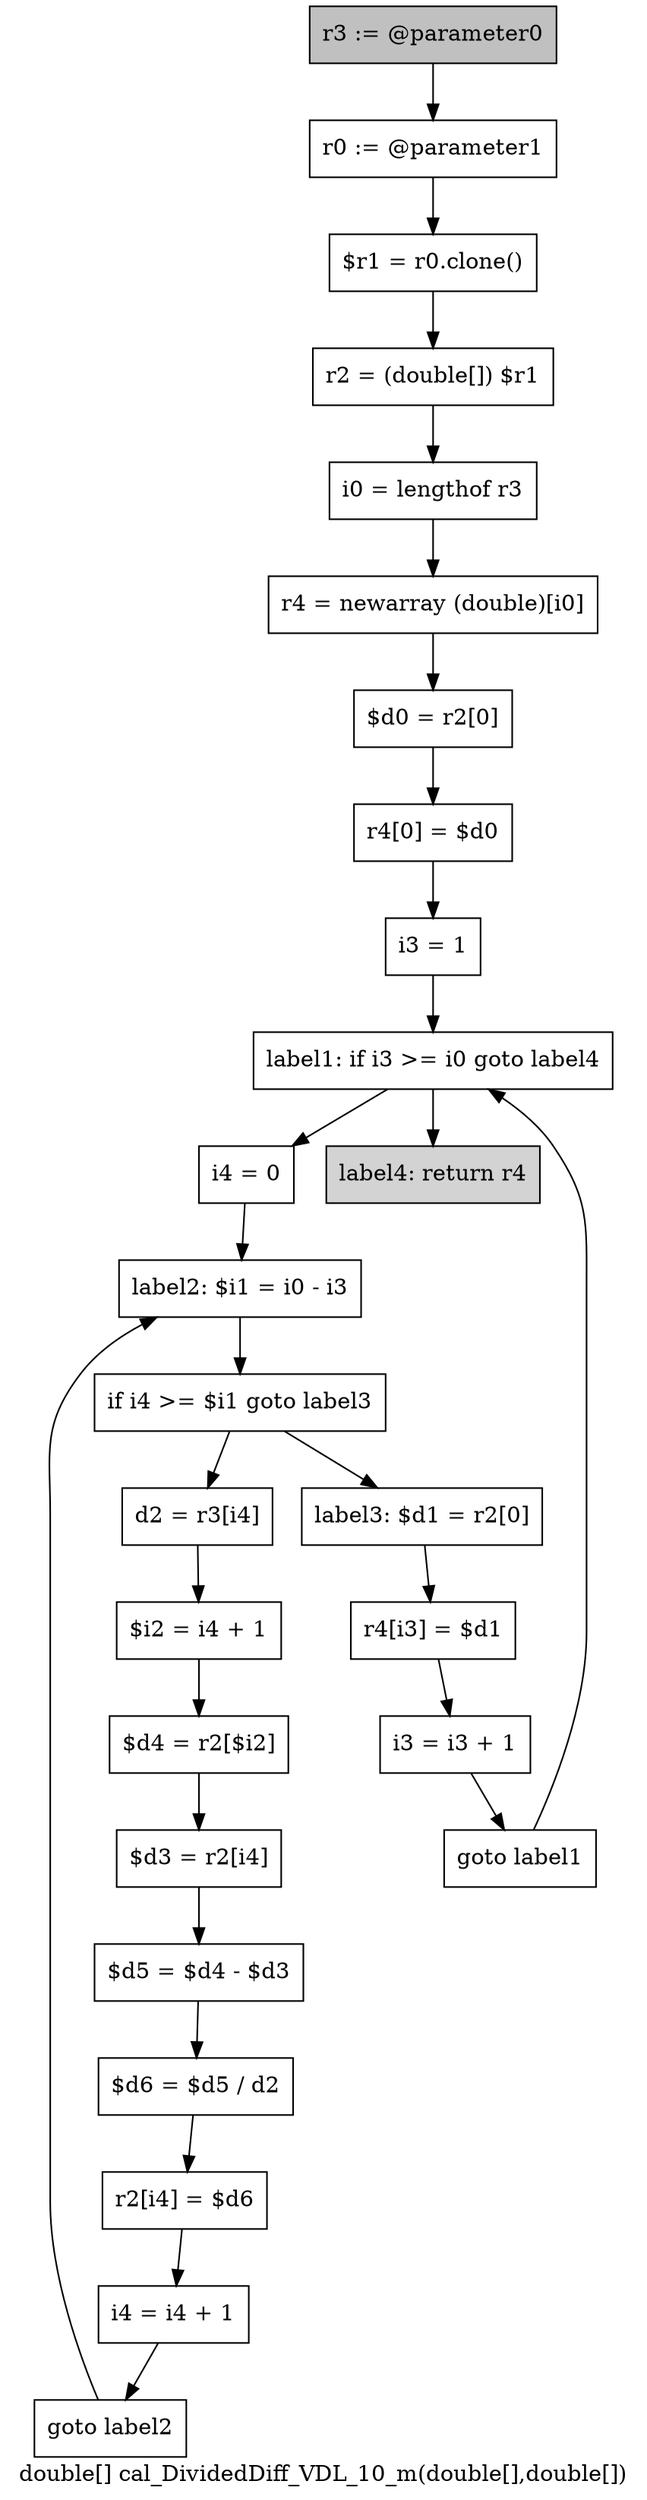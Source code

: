 digraph "double[] cal_DividedDiff_VDL_10_m(double[],double[])" {
    label="double[] cal_DividedDiff_VDL_10_m(double[],double[])";
    node [shape=box];
    "0" [style=filled,fillcolor=gray,label="r3 := @parameter0",];
    "1" [label="r0 := @parameter1",];
    "0"->"1";
    "2" [label="$r1 = r0.clone()",];
    "1"->"2";
    "3" [label="r2 = (double[]) $r1",];
    "2"->"3";
    "4" [label="i0 = lengthof r3",];
    "3"->"4";
    "5" [label="r4 = newarray (double)[i0]",];
    "4"->"5";
    "6" [label="$d0 = r2[0]",];
    "5"->"6";
    "7" [label="r4[0] = $d0",];
    "6"->"7";
    "8" [label="i3 = 1",];
    "7"->"8";
    "9" [label="label1: if i3 >= i0 goto label4",];
    "8"->"9";
    "10" [label="i4 = 0",];
    "9"->"10";
    "26" [style=filled,fillcolor=lightgray,label="label4: return r4",];
    "9"->"26";
    "11" [label="label2: $i1 = i0 - i3",];
    "10"->"11";
    "12" [label="if i4 >= $i1 goto label3",];
    "11"->"12";
    "13" [label="d2 = r3[i4]",];
    "12"->"13";
    "22" [label="label3: $d1 = r2[0]",];
    "12"->"22";
    "14" [label="$i2 = i4 + 1",];
    "13"->"14";
    "15" [label="$d4 = r2[$i2]",];
    "14"->"15";
    "16" [label="$d3 = r2[i4]",];
    "15"->"16";
    "17" [label="$d5 = $d4 - $d3",];
    "16"->"17";
    "18" [label="$d6 = $d5 / d2",];
    "17"->"18";
    "19" [label="r2[i4] = $d6",];
    "18"->"19";
    "20" [label="i4 = i4 + 1",];
    "19"->"20";
    "21" [label="goto label2",];
    "20"->"21";
    "21"->"11";
    "23" [label="r4[i3] = $d1",];
    "22"->"23";
    "24" [label="i3 = i3 + 1",];
    "23"->"24";
    "25" [label="goto label1",];
    "24"->"25";
    "25"->"9";
}
